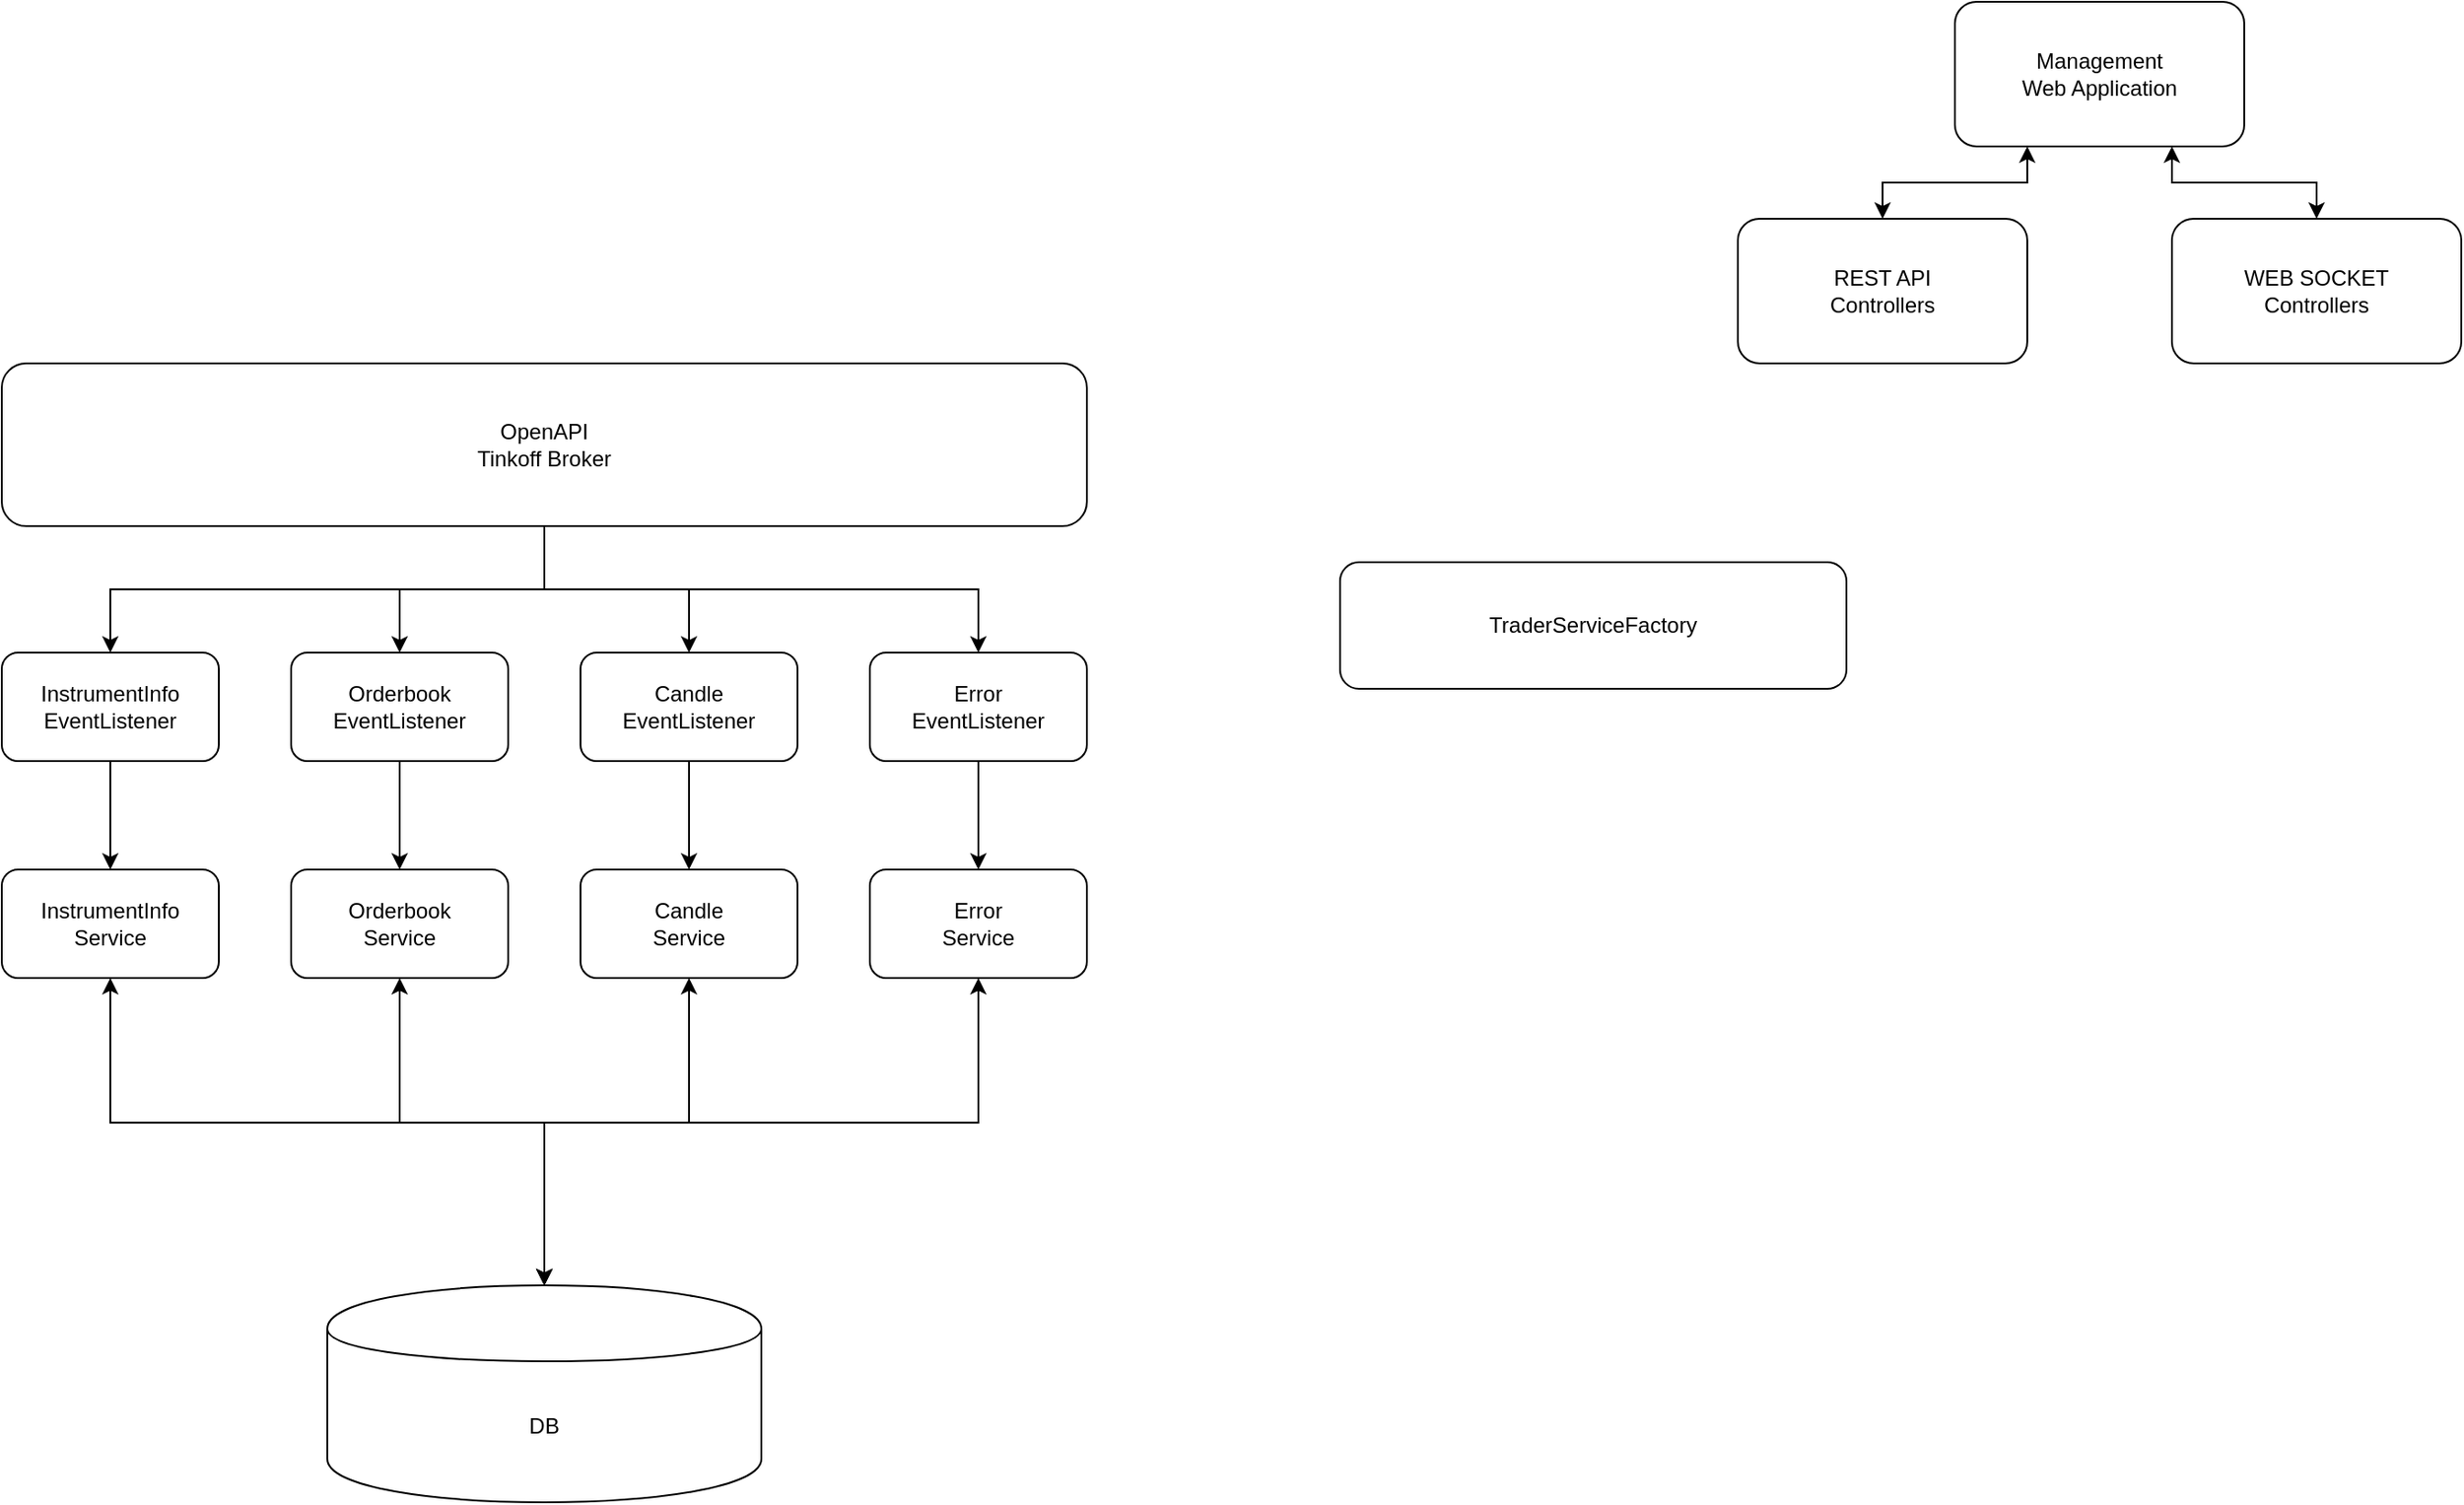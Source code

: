 <mxfile version="12.9.14" type="github"><diagram id="prtHgNgQTEPvFCAcTncT" name="Page-1"><mxGraphModel dx="1640" dy="416" grid="1" gridSize="10" guides="1" tooltips="1" connect="1" arrows="1" fold="1" page="1" pageScale="1" pageWidth="827" pageHeight="1169" math="0" shadow="0"><root><mxCell id="0"/><mxCell id="1" parent="0"/><mxCell id="aLsfatiYF5desAeBMMwy-19" style="edgeStyle=orthogonalEdgeStyle;rounded=0;orthogonalLoop=1;jettySize=auto;html=1;startArrow=none;startFill=0;endArrow=classic;endFill=1;" edge="1" parent="1" source="aLsfatiYF5desAeBMMwy-1" target="aLsfatiYF5desAeBMMwy-9"><mxGeometry relative="1" as="geometry"/></mxCell><mxCell id="aLsfatiYF5desAeBMMwy-21" style="edgeStyle=orthogonalEdgeStyle;rounded=0;orthogonalLoop=1;jettySize=auto;html=1;startArrow=none;startFill=0;endArrow=classic;endFill=1;" edge="1" parent="1" source="aLsfatiYF5desAeBMMwy-1" target="aLsfatiYF5desAeBMMwy-11"><mxGeometry relative="1" as="geometry"/></mxCell><mxCell id="aLsfatiYF5desAeBMMwy-22" style="edgeStyle=orthogonalEdgeStyle;rounded=0;orthogonalLoop=1;jettySize=auto;html=1;startArrow=none;startFill=0;endArrow=classic;endFill=1;" edge="1" parent="1" source="aLsfatiYF5desAeBMMwy-1" target="aLsfatiYF5desAeBMMwy-12"><mxGeometry relative="1" as="geometry"/></mxCell><mxCell id="aLsfatiYF5desAeBMMwy-23" style="edgeStyle=orthogonalEdgeStyle;rounded=0;orthogonalLoop=1;jettySize=auto;html=1;entryX=0.5;entryY=0;entryDx=0;entryDy=0;startArrow=none;startFill=0;endArrow=classic;endFill=1;" edge="1" parent="1" source="aLsfatiYF5desAeBMMwy-1" target="aLsfatiYF5desAeBMMwy-10"><mxGeometry relative="1" as="geometry"/></mxCell><mxCell id="aLsfatiYF5desAeBMMwy-1" value="OpenAPI&lt;br&gt;Tinkoff Broker" style="rounded=1;whiteSpace=wrap;html=1;" vertex="1" parent="1"><mxGeometry x="-760" y="240" width="600" height="90" as="geometry"/></mxCell><mxCell id="aLsfatiYF5desAeBMMwy-4" value="" style="edgeStyle=orthogonalEdgeStyle;rounded=0;orthogonalLoop=1;jettySize=auto;html=1;exitX=0.25;exitY=1;exitDx=0;exitDy=0;startArrow=classic;startFill=1;" edge="1" parent="1" source="aLsfatiYF5desAeBMMwy-2" target="aLsfatiYF5desAeBMMwy-3"><mxGeometry relative="1" as="geometry"/></mxCell><mxCell id="aLsfatiYF5desAeBMMwy-2" value="Management&lt;br&gt;Web Application" style="rounded=1;whiteSpace=wrap;html=1;" vertex="1" parent="1"><mxGeometry x="320" y="40" width="160" height="80" as="geometry"/></mxCell><mxCell id="aLsfatiYF5desAeBMMwy-3" value="REST API&lt;br&gt;Controllers" style="rounded=1;whiteSpace=wrap;html=1;" vertex="1" parent="1"><mxGeometry x="200" y="160" width="160" height="80" as="geometry"/></mxCell><mxCell id="aLsfatiYF5desAeBMMwy-8" style="edgeStyle=orthogonalEdgeStyle;rounded=0;orthogonalLoop=1;jettySize=auto;html=1;entryX=0.75;entryY=1;entryDx=0;entryDy=0;startArrow=classic;startFill=1;" edge="1" parent="1" source="aLsfatiYF5desAeBMMwy-5" target="aLsfatiYF5desAeBMMwy-2"><mxGeometry relative="1" as="geometry"/></mxCell><mxCell id="aLsfatiYF5desAeBMMwy-5" value="WEB SOCKET&lt;br&gt;Controllers" style="rounded=1;whiteSpace=wrap;html=1;" vertex="1" parent="1"><mxGeometry x="440" y="160" width="160" height="80" as="geometry"/></mxCell><mxCell id="aLsfatiYF5desAeBMMwy-20" style="edgeStyle=orthogonalEdgeStyle;rounded=0;orthogonalLoop=1;jettySize=auto;html=1;startArrow=none;startFill=0;" edge="1" parent="1" source="aLsfatiYF5desAeBMMwy-9" target="aLsfatiYF5desAeBMMwy-17"><mxGeometry relative="1" as="geometry"/></mxCell><mxCell id="aLsfatiYF5desAeBMMwy-9" value="Candle&lt;br&gt;EventListener" style="rounded=1;whiteSpace=wrap;html=1;" vertex="1" parent="1"><mxGeometry x="-440" y="400" width="120" height="60" as="geometry"/></mxCell><mxCell id="aLsfatiYF5desAeBMMwy-37" style="edgeStyle=orthogonalEdgeStyle;rounded=0;orthogonalLoop=1;jettySize=auto;html=1;startArrow=none;startFill=0;endArrow=classic;endFill=1;" edge="1" parent="1" source="aLsfatiYF5desAeBMMwy-10" target="aLsfatiYF5desAeBMMwy-33"><mxGeometry relative="1" as="geometry"/></mxCell><mxCell id="aLsfatiYF5desAeBMMwy-10" value="Error&lt;br&gt;EventListener" style="rounded=1;whiteSpace=wrap;html=1;" vertex="1" parent="1"><mxGeometry x="-280" y="400" width="120" height="60" as="geometry"/></mxCell><mxCell id="aLsfatiYF5desAeBMMwy-25" style="edgeStyle=orthogonalEdgeStyle;rounded=0;orthogonalLoop=1;jettySize=auto;html=1;startArrow=none;startFill=0;endArrow=classic;endFill=1;" edge="1" parent="1" source="aLsfatiYF5desAeBMMwy-11" target="aLsfatiYF5desAeBMMwy-24"><mxGeometry relative="1" as="geometry"/></mxCell><mxCell id="aLsfatiYF5desAeBMMwy-11" value="Orderbook&lt;br&gt;EventListener" style="rounded=1;whiteSpace=wrap;html=1;" vertex="1" parent="1"><mxGeometry x="-600" y="400" width="120" height="60" as="geometry"/></mxCell><mxCell id="aLsfatiYF5desAeBMMwy-29" value="" style="edgeStyle=orthogonalEdgeStyle;rounded=0;orthogonalLoop=1;jettySize=auto;html=1;startArrow=none;startFill=0;endArrow=classic;endFill=1;" edge="1" parent="1" source="aLsfatiYF5desAeBMMwy-12" target="aLsfatiYF5desAeBMMwy-28"><mxGeometry relative="1" as="geometry"/></mxCell><mxCell id="aLsfatiYF5desAeBMMwy-12" value="InstrumentInfo&lt;br&gt;EventListener" style="rounded=1;whiteSpace=wrap;html=1;" vertex="1" parent="1"><mxGeometry x="-760" y="400" width="120" height="60" as="geometry"/></mxCell><mxCell id="aLsfatiYF5desAeBMMwy-16" value="DB" style="shape=cylinder;whiteSpace=wrap;html=1;boundedLbl=1;backgroundOutline=1;shadow=0;fillColor=none;" vertex="1" parent="1"><mxGeometry x="-580" y="750" width="240" height="120" as="geometry"/></mxCell><mxCell id="aLsfatiYF5desAeBMMwy-18" style="edgeStyle=orthogonalEdgeStyle;rounded=0;orthogonalLoop=1;jettySize=auto;html=1;startArrow=classic;startFill=1;" edge="1" parent="1" source="aLsfatiYF5desAeBMMwy-17" target="aLsfatiYF5desAeBMMwy-16"><mxGeometry relative="1" as="geometry"><Array as="points"><mxPoint x="-380" y="660"/><mxPoint x="-460" y="660"/></Array></mxGeometry></mxCell><mxCell id="aLsfatiYF5desAeBMMwy-17" value="Candle&lt;br&gt;Service" style="rounded=1;whiteSpace=wrap;html=1;" vertex="1" parent="1"><mxGeometry x="-440" y="520" width="120" height="60" as="geometry"/></mxCell><mxCell id="aLsfatiYF5desAeBMMwy-26" style="edgeStyle=orthogonalEdgeStyle;rounded=0;orthogonalLoop=1;jettySize=auto;html=1;startArrow=classic;startFill=1;endArrow=classic;endFill=1;" edge="1" parent="1" source="aLsfatiYF5desAeBMMwy-24" target="aLsfatiYF5desAeBMMwy-16"><mxGeometry relative="1" as="geometry"><Array as="points"><mxPoint x="-540" y="660"/><mxPoint x="-460" y="660"/></Array></mxGeometry></mxCell><mxCell id="aLsfatiYF5desAeBMMwy-24" value="Orderbook&lt;br&gt;Service" style="rounded=1;whiteSpace=wrap;html=1;" vertex="1" parent="1"><mxGeometry x="-600" y="520" width="120" height="60" as="geometry"/></mxCell><mxCell id="aLsfatiYF5desAeBMMwy-32" style="edgeStyle=orthogonalEdgeStyle;rounded=0;orthogonalLoop=1;jettySize=auto;html=1;entryX=0.5;entryY=0;entryDx=0;entryDy=0;startArrow=classic;startFill=1;endArrow=classic;endFill=1;" edge="1" parent="1" source="aLsfatiYF5desAeBMMwy-28" target="aLsfatiYF5desAeBMMwy-16"><mxGeometry relative="1" as="geometry"><Array as="points"><mxPoint x="-700" y="660"/><mxPoint x="-460" y="660"/></Array></mxGeometry></mxCell><mxCell id="aLsfatiYF5desAeBMMwy-28" value="InstrumentInfo&lt;br&gt;Service" style="rounded=1;whiteSpace=wrap;html=1;" vertex="1" parent="1"><mxGeometry x="-760" y="520" width="120" height="60" as="geometry"/></mxCell><mxCell id="aLsfatiYF5desAeBMMwy-36" style="edgeStyle=orthogonalEdgeStyle;rounded=0;orthogonalLoop=1;jettySize=auto;html=1;startArrow=classic;startFill=1;endArrow=classic;endFill=1;" edge="1" parent="1" source="aLsfatiYF5desAeBMMwy-33" target="aLsfatiYF5desAeBMMwy-16"><mxGeometry relative="1" as="geometry"><Array as="points"><mxPoint x="-220" y="660"/><mxPoint x="-460" y="660"/></Array></mxGeometry></mxCell><mxCell id="aLsfatiYF5desAeBMMwy-33" value="Error&lt;br&gt;Service" style="rounded=1;whiteSpace=wrap;html=1;" vertex="1" parent="1"><mxGeometry x="-280" y="520" width="120" height="60" as="geometry"/></mxCell><mxCell id="aLsfatiYF5desAeBMMwy-38" value="TraderServiceFactory&lt;br&gt;" style="rounded=1;whiteSpace=wrap;html=1;shadow=0;fillColor=none;" vertex="1" parent="1"><mxGeometry x="-20" y="350" width="280" height="70" as="geometry"/></mxCell></root></mxGraphModel></diagram></mxfile>